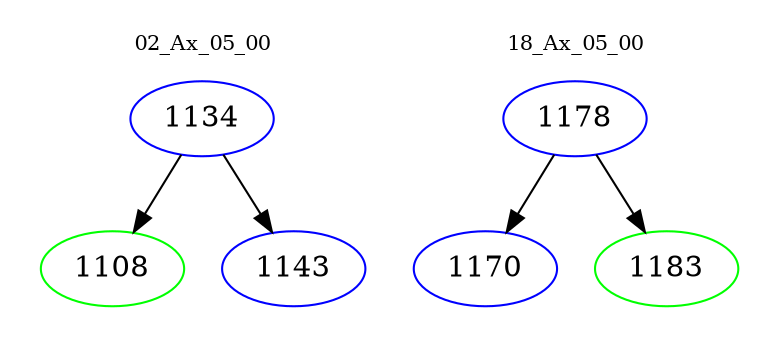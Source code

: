 digraph{
subgraph cluster_0 {
color = white
label = "02_Ax_05_00";
fontsize=10;
T0_1134 [label="1134", color="blue"]
T0_1134 -> T0_1108 [color="black"]
T0_1108 [label="1108", color="green"]
T0_1134 -> T0_1143 [color="black"]
T0_1143 [label="1143", color="blue"]
}
subgraph cluster_1 {
color = white
label = "18_Ax_05_00";
fontsize=10;
T1_1178 [label="1178", color="blue"]
T1_1178 -> T1_1170 [color="black"]
T1_1170 [label="1170", color="blue"]
T1_1178 -> T1_1183 [color="black"]
T1_1183 [label="1183", color="green"]
}
}
